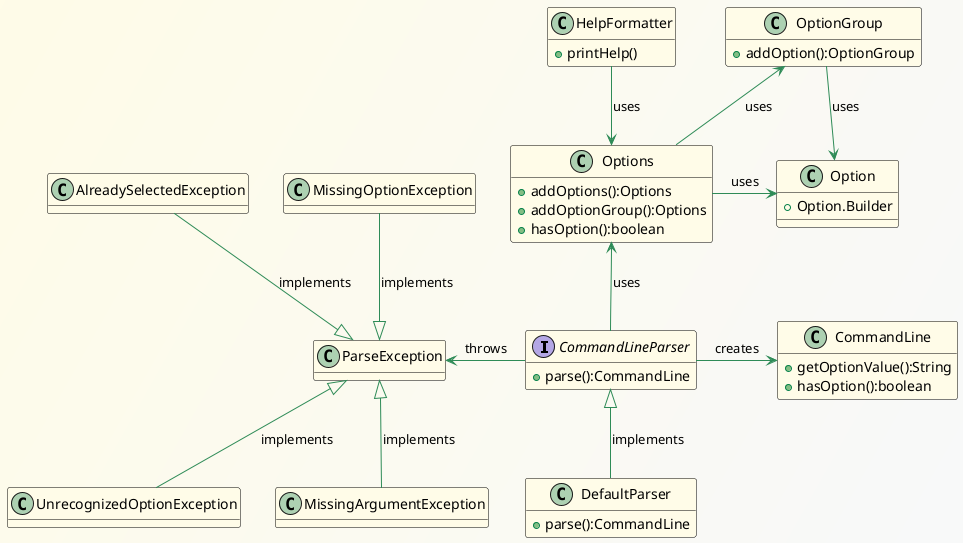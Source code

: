 @startuml
hide empty attributes
skinparam Handwritten false
skinparam ClassBorderColor black
skinparam BackgroundColor #fffce8/#f8f9fa
skinparam class {
 ArrowColor SeaGreen
 BackgroundColor #fffce8
}

interface CommandLineParser {
  +parse():CommandLine
}
class CommandLine {
  +getOptionValue():String
  +hasOption():boolean
}
class DefaultParser {
  +parse():CommandLine
}

class OptionGroup {
  +addOption():OptionGroup
}
class Options {
  +addOptions():Options
  +addOptionGroup():Options
  +hasOption():boolean
}

class Option {
  +Option.Builder
}


class HelpFormatter {
  +printHelp()
}

class MissingOptionException
class MissingArgumentException
class UnrecognizedOptionException
class AlreadySelectedException
class ParseException

HelpFormatter -down-> Options:uses
Options -right-> Option:uses
Options -up-> OptionGroup:uses
OptionGroup -down-> Option:uses

CommandLineParser -up-> Options:uses
DefaultParser -up-|> CommandLineParser:implements

ParseException <|-up- AlreadySelectedException:implements
ParseException <|-up- MissingOptionException:implements
ParseException <|-down- MissingArgumentException:implements
ParseException <|-down- UnrecognizedOptionException:implements

CommandLineParser -left-> ParseException:throws
CommandLineParser -right-> CommandLine:creates

@enduml
